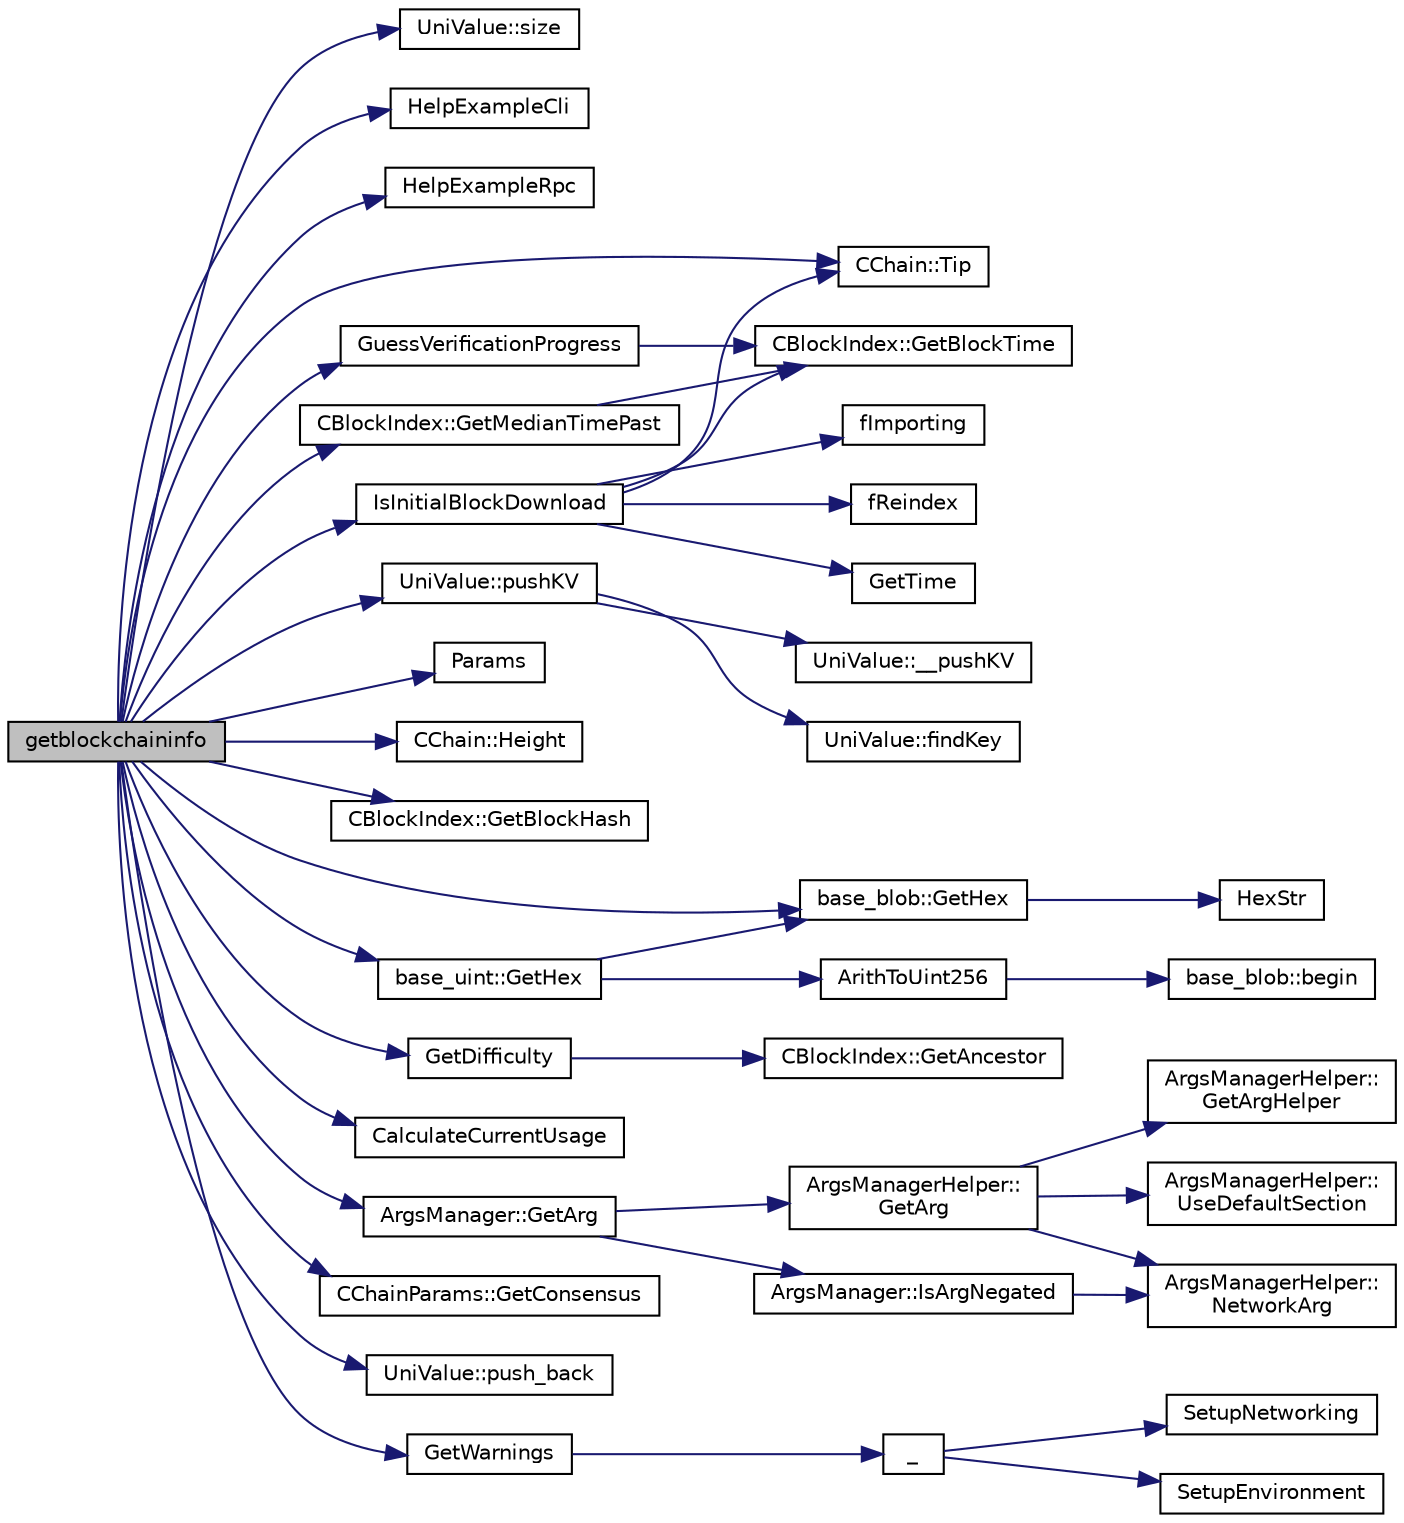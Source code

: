 digraph "getblockchaininfo"
{
  edge [fontname="Helvetica",fontsize="10",labelfontname="Helvetica",labelfontsize="10"];
  node [fontname="Helvetica",fontsize="10",shape=record];
  rankdir="LR";
  Node1 [label="getblockchaininfo",height=0.2,width=0.4,color="black", fillcolor="grey75", style="filled", fontcolor="black"];
  Node1 -> Node2 [color="midnightblue",fontsize="10",style="solid",fontname="Helvetica"];
  Node2 [label="UniValue::size",height=0.2,width=0.4,color="black", fillcolor="white", style="filled",URL="$class_uni_value.html#a61ee4ef0fa78da6d936dddf408a51a13"];
  Node1 -> Node3 [color="midnightblue",fontsize="10",style="solid",fontname="Helvetica"];
  Node3 [label="HelpExampleCli",height=0.2,width=0.4,color="black", fillcolor="white", style="filled",URL="$server_8cpp.html#a26bafe3d526ee8cbc84b3c0b0dc3a43b"];
  Node1 -> Node4 [color="midnightblue",fontsize="10",style="solid",fontname="Helvetica"];
  Node4 [label="HelpExampleRpc",height=0.2,width=0.4,color="black", fillcolor="white", style="filled",URL="$server_8cpp.html#a9ef4f8fb114508ceb861a0e8c3e0d26e"];
  Node1 -> Node5 [color="midnightblue",fontsize="10",style="solid",fontname="Helvetica"];
  Node5 [label="CChain::Tip",height=0.2,width=0.4,color="black", fillcolor="white", style="filled",URL="$class_c_chain.html#a7482d06d8e8143f46326cf9c12c06daf",tooltip="Returns the index entry for the tip of this chain, or nullptr if none. "];
  Node1 -> Node6 [color="midnightblue",fontsize="10",style="solid",fontname="Helvetica"];
  Node6 [label="UniValue::pushKV",height=0.2,width=0.4,color="black", fillcolor="white", style="filled",URL="$class_uni_value.html#abab649c2dbd593233de6364254456026"];
  Node6 -> Node7 [color="midnightblue",fontsize="10",style="solid",fontname="Helvetica"];
  Node7 [label="UniValue::findKey",height=0.2,width=0.4,color="black", fillcolor="white", style="filled",URL="$class_uni_value.html#a0b2da6f10943e899d304a28ef1a12094"];
  Node6 -> Node8 [color="midnightblue",fontsize="10",style="solid",fontname="Helvetica"];
  Node8 [label="UniValue::__pushKV",height=0.2,width=0.4,color="black", fillcolor="white", style="filled",URL="$class_uni_value.html#a505a2087cb7d9ee51d24a97a5cc7910c"];
  Node1 -> Node9 [color="midnightblue",fontsize="10",style="solid",fontname="Helvetica"];
  Node9 [label="Params",height=0.2,width=0.4,color="black", fillcolor="white", style="filled",URL="$chainparams_8cpp.html#ace5c5b706d71a324a417dd2db394fd4a",tooltip="Return the currently selected parameters. "];
  Node1 -> Node10 [color="midnightblue",fontsize="10",style="solid",fontname="Helvetica"];
  Node10 [label="CChain::Height",height=0.2,width=0.4,color="black", fillcolor="white", style="filled",URL="$class_c_chain.html#a0c4ffb8501acfb8a7e1c0f5e6322ada3",tooltip="Return the maximal height in the chain. "];
  Node1 -> Node11 [color="midnightblue",fontsize="10",style="solid",fontname="Helvetica"];
  Node11 [label="CBlockIndex::GetBlockHash",height=0.2,width=0.4,color="black", fillcolor="white", style="filled",URL="$class_c_block_index.html#ab843ef9b8b0a0193ec3a5c24738e484f"];
  Node1 -> Node12 [color="midnightblue",fontsize="10",style="solid",fontname="Helvetica"];
  Node12 [label="base_blob::GetHex",height=0.2,width=0.4,color="black", fillcolor="white", style="filled",URL="$classbase__blob.html#a9541747b1f91f9469ac0aff90665bd32"];
  Node12 -> Node13 [color="midnightblue",fontsize="10",style="solid",fontname="Helvetica"];
  Node13 [label="HexStr",height=0.2,width=0.4,color="black", fillcolor="white", style="filled",URL="$strencodings_8h.html#af003e10d5d34c3271ca57ec79059a5ae"];
  Node1 -> Node14 [color="midnightblue",fontsize="10",style="solid",fontname="Helvetica"];
  Node14 [label="GetDifficulty",height=0.2,width=0.4,color="black", fillcolor="white", style="filled",URL="$blockchain_8cpp.html#a65a78b16d228932a6142656509a8bce4",tooltip="Get the difficulty of the net wrt to the given block index. "];
  Node14 -> Node15 [color="midnightblue",fontsize="10",style="solid",fontname="Helvetica"];
  Node15 [label="CBlockIndex::GetAncestor",height=0.2,width=0.4,color="black", fillcolor="white", style="filled",URL="$class_c_block_index.html#ae1f702384690c6b8302e026a84172ef3",tooltip="Efficiently find an ancestor of this block. "];
  Node1 -> Node16 [color="midnightblue",fontsize="10",style="solid",fontname="Helvetica"];
  Node16 [label="CBlockIndex::GetMedianTimePast",height=0.2,width=0.4,color="black", fillcolor="white", style="filled",URL="$class_c_block_index.html#abffb24cc73329a3dce024403ba770b4a"];
  Node16 -> Node17 [color="midnightblue",fontsize="10",style="solid",fontname="Helvetica"];
  Node17 [label="CBlockIndex::GetBlockTime",height=0.2,width=0.4,color="black", fillcolor="white", style="filled",URL="$class_c_block_index.html#ab63b774ae798f5f9e54b400ac8b5ef4b"];
  Node1 -> Node18 [color="midnightblue",fontsize="10",style="solid",fontname="Helvetica"];
  Node18 [label="GuessVerificationProgress",height=0.2,width=0.4,color="black", fillcolor="white", style="filled",URL="$validation_8cpp.html#a38412dd688f31cbca0f6d28a9adc0310",tooltip="Guess how far we are in the verification process at the given block index require cs_main if pindex h..."];
  Node18 -> Node17 [color="midnightblue",fontsize="10",style="solid",fontname="Helvetica"];
  Node1 -> Node19 [color="midnightblue",fontsize="10",style="solid",fontname="Helvetica"];
  Node19 [label="IsInitialBlockDownload",height=0.2,width=0.4,color="black", fillcolor="white", style="filled",URL="$validation_8cpp.html#a5edcd96316574fd4a7f3ae0922a5cfd6",tooltip="Check whether we are doing an initial block download (synchronizing from disk or network) ..."];
  Node19 -> Node20 [color="midnightblue",fontsize="10",style="solid",fontname="Helvetica"];
  Node20 [label="fImporting",height=0.2,width=0.4,color="black", fillcolor="white", style="filled",URL="$validation_8cpp.html#a30436c6f8e34f6f70217dafd009f1815"];
  Node19 -> Node21 [color="midnightblue",fontsize="10",style="solid",fontname="Helvetica"];
  Node21 [label="fReindex",height=0.2,width=0.4,color="black", fillcolor="white", style="filled",URL="$validation_8cpp.html#a96ebd8ae8166b2e0890ea557c95d378a"];
  Node19 -> Node5 [color="midnightblue",fontsize="10",style="solid",fontname="Helvetica"];
  Node19 -> Node17 [color="midnightblue",fontsize="10",style="solid",fontname="Helvetica"];
  Node19 -> Node22 [color="midnightblue",fontsize="10",style="solid",fontname="Helvetica"];
  Node22 [label="GetTime",height=0.2,width=0.4,color="black", fillcolor="white", style="filled",URL="$time_8cpp.html#a46fac5fba8ba905b5f9acb364f5d8c6f",tooltip="GetTimeMicros() and GetTimeMillis() both return the system time, but in different units..."];
  Node1 -> Node23 [color="midnightblue",fontsize="10",style="solid",fontname="Helvetica"];
  Node23 [label="base_uint::GetHex",height=0.2,width=0.4,color="black", fillcolor="white", style="filled",URL="$classbase__uint.html#ac9929c28600796a9acf75881bb750576"];
  Node23 -> Node24 [color="midnightblue",fontsize="10",style="solid",fontname="Helvetica"];
  Node24 [label="ArithToUint256",height=0.2,width=0.4,color="black", fillcolor="white", style="filled",URL="$arith__uint256_8cpp.html#af4848fa3f8b64d222b5d8a370bc72458"];
  Node24 -> Node25 [color="midnightblue",fontsize="10",style="solid",fontname="Helvetica"];
  Node25 [label="base_blob::begin",height=0.2,width=0.4,color="black", fillcolor="white", style="filled",URL="$classbase__blob.html#aeee68e00ceeacf49086e98b661e017ff"];
  Node23 -> Node12 [color="midnightblue",fontsize="10",style="solid",fontname="Helvetica"];
  Node1 -> Node26 [color="midnightblue",fontsize="10",style="solid",fontname="Helvetica"];
  Node26 [label="CalculateCurrentUsage",height=0.2,width=0.4,color="black", fillcolor="white", style="filled",URL="$validation_8cpp.html#a5d513fc954905589bc2a99da7d51e923",tooltip="BLOCK PRUNING CODE. "];
  Node1 -> Node27 [color="midnightblue",fontsize="10",style="solid",fontname="Helvetica"];
  Node27 [label="ArgsManager::GetArg",height=0.2,width=0.4,color="black", fillcolor="white", style="filled",URL="$class_args_manager.html#a565c101a8d753ca2d71c7069a9d411c1",tooltip="Return string argument or default value. "];
  Node27 -> Node28 [color="midnightblue",fontsize="10",style="solid",fontname="Helvetica"];
  Node28 [label="ArgsManager::IsArgNegated",height=0.2,width=0.4,color="black", fillcolor="white", style="filled",URL="$class_args_manager.html#a279ccbf7bbe9de5dceb8c6bfd1736583",tooltip="Return true if the argument was originally passed as a negated option, i.e. "];
  Node28 -> Node29 [color="midnightblue",fontsize="10",style="solid",fontname="Helvetica"];
  Node29 [label="ArgsManagerHelper::\lNetworkArg",height=0.2,width=0.4,color="black", fillcolor="white", style="filled",URL="$class_args_manager_helper.html#a863ddbcfbd113cf88cf622a0a4e32c1d",tooltip="Convert regular argument into the network-specific setting. "];
  Node27 -> Node30 [color="midnightblue",fontsize="10",style="solid",fontname="Helvetica"];
  Node30 [label="ArgsManagerHelper::\lGetArg",height=0.2,width=0.4,color="black", fillcolor="white", style="filled",URL="$class_args_manager_helper.html#aa4f8f77dc468b29cffe50513c78a87cd"];
  Node30 -> Node31 [color="midnightblue",fontsize="10",style="solid",fontname="Helvetica"];
  Node31 [label="ArgsManagerHelper::\lGetArgHelper",height=0.2,width=0.4,color="black", fillcolor="white", style="filled",URL="$class_args_manager_helper.html#a1804a95992b4e10d04f0b92c53032b29",tooltip="Return true/false if an argument is set in a map, and also return the first (or last) of the possibly..."];
  Node30 -> Node29 [color="midnightblue",fontsize="10",style="solid",fontname="Helvetica"];
  Node30 -> Node32 [color="midnightblue",fontsize="10",style="solid",fontname="Helvetica"];
  Node32 [label="ArgsManagerHelper::\lUseDefaultSection",height=0.2,width=0.4,color="black", fillcolor="white", style="filled",URL="$class_args_manager_helper.html#a43f3488403e4f0433ade323e48008359",tooltip="Determine whether to use config settings in the default section, See also comments around ArgsManager..."];
  Node1 -> Node33 [color="midnightblue",fontsize="10",style="solid",fontname="Helvetica"];
  Node33 [label="CChainParams::GetConsensus",height=0.2,width=0.4,color="black", fillcolor="white", style="filled",URL="$class_c_chain_params.html#a34b124f87e3b7864fec208ba8879e9e9"];
  Node1 -> Node34 [color="midnightblue",fontsize="10",style="solid",fontname="Helvetica"];
  Node34 [label="UniValue::push_back",height=0.2,width=0.4,color="black", fillcolor="white", style="filled",URL="$class_uni_value.html#a944cd1b59b040cd24c9f46b55a68d49a"];
  Node1 -> Node35 [color="midnightblue",fontsize="10",style="solid",fontname="Helvetica"];
  Node35 [label="GetWarnings",height=0.2,width=0.4,color="black", fillcolor="white", style="filled",URL="$warnings_8cpp.html#a6918ffd0d632afc0c0495696bc99aa00",tooltip="Format a string that describes several potential problems detected by the core. "];
  Node35 -> Node36 [color="midnightblue",fontsize="10",style="solid",fontname="Helvetica"];
  Node36 [label="_",height=0.2,width=0.4,color="black", fillcolor="white", style="filled",URL="$system_8h.html#aad133bb6103b53cebf03fd01e2f11ba1",tooltip="Translation function. "];
  Node36 -> Node37 [color="midnightblue",fontsize="10",style="solid",fontname="Helvetica"];
  Node37 [label="SetupEnvironment",height=0.2,width=0.4,color="black", fillcolor="white", style="filled",URL="$system_8h.html#a9ed616020f4ef9b1a261b222bbec78e2"];
  Node36 -> Node38 [color="midnightblue",fontsize="10",style="solid",fontname="Helvetica"];
  Node38 [label="SetupNetworking",height=0.2,width=0.4,color="black", fillcolor="white", style="filled",URL="$system_8h.html#a66791919e137c59061e988d2d87ee9a1"];
}
